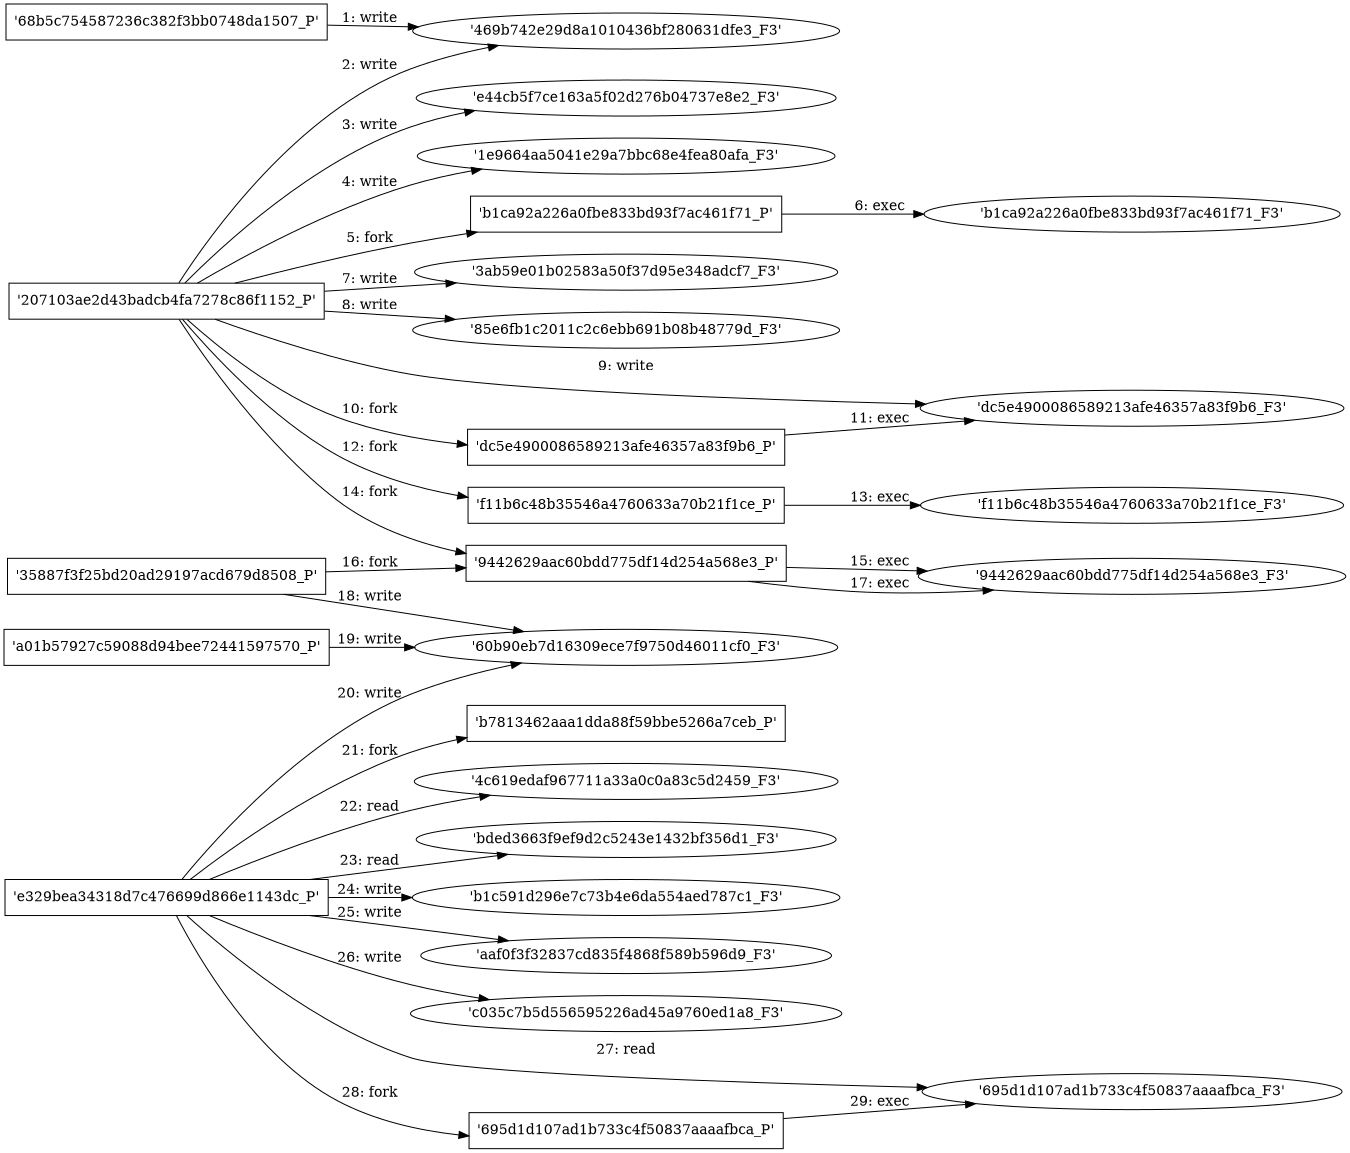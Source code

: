 digraph "D:\Learning\Paper\apt\基于CTI的攻击预警\Dataset\攻击图\ASGfromALLCTI\EyePyramid An Archaeological Journey.dot" {
rankdir="LR"
size="9"
fixedsize="false"
splines="true"
nodesep=0.3
ranksep=0
fontsize=10
overlap="scalexy"
engine= "neato"
	"'469b742e29d8a1010436bf280631dfe3_F3'" [node_type=file shape=ellipse]
	"'68b5c754587236c382f3bb0748da1507_P'" [node_type=Process shape=box]
	"'68b5c754587236c382f3bb0748da1507_P'" -> "'469b742e29d8a1010436bf280631dfe3_F3'" [label="1: write"]
	"'469b742e29d8a1010436bf280631dfe3_F3'" [node_type=file shape=ellipse]
	"'207103ae2d43badcb4fa7278c86f1152_P'" [node_type=Process shape=box]
	"'207103ae2d43badcb4fa7278c86f1152_P'" -> "'469b742e29d8a1010436bf280631dfe3_F3'" [label="2: write"]
	"'e44cb5f7ce163a5f02d276b04737e8e2_F3'" [node_type=file shape=ellipse]
	"'207103ae2d43badcb4fa7278c86f1152_P'" [node_type=Process shape=box]
	"'207103ae2d43badcb4fa7278c86f1152_P'" -> "'e44cb5f7ce163a5f02d276b04737e8e2_F3'" [label="3: write"]
	"'1e9664aa5041e29a7bbc68e4fea80afa_F3'" [node_type=file shape=ellipse]
	"'207103ae2d43badcb4fa7278c86f1152_P'" [node_type=Process shape=box]
	"'207103ae2d43badcb4fa7278c86f1152_P'" -> "'1e9664aa5041e29a7bbc68e4fea80afa_F3'" [label="4: write"]
	"'207103ae2d43badcb4fa7278c86f1152_P'" [node_type=Process shape=box]
	"'b1ca92a226a0fbe833bd93f7ac461f71_P'" [node_type=Process shape=box]
	"'207103ae2d43badcb4fa7278c86f1152_P'" -> "'b1ca92a226a0fbe833bd93f7ac461f71_P'" [label="5: fork"]
	"'b1ca92a226a0fbe833bd93f7ac461f71_P'" [node_type=Process shape=box]
	"'b1ca92a226a0fbe833bd93f7ac461f71_F3'" [node_type=File shape=ellipse]
	"'b1ca92a226a0fbe833bd93f7ac461f71_P'" -> "'b1ca92a226a0fbe833bd93f7ac461f71_F3'" [label="6: exec"]
	"'3ab59e01b02583a50f37d95e348adcf7_F3'" [node_type=file shape=ellipse]
	"'207103ae2d43badcb4fa7278c86f1152_P'" [node_type=Process shape=box]
	"'207103ae2d43badcb4fa7278c86f1152_P'" -> "'3ab59e01b02583a50f37d95e348adcf7_F3'" [label="7: write"]
	"'85e6fb1c2011c2c6ebb691b08b48779d_F3'" [node_type=file shape=ellipse]
	"'207103ae2d43badcb4fa7278c86f1152_P'" [node_type=Process shape=box]
	"'207103ae2d43badcb4fa7278c86f1152_P'" -> "'85e6fb1c2011c2c6ebb691b08b48779d_F3'" [label="8: write"]
	"'dc5e4900086589213afe46357a83f9b6_F3'" [node_type=file shape=ellipse]
	"'207103ae2d43badcb4fa7278c86f1152_P'" [node_type=Process shape=box]
	"'207103ae2d43badcb4fa7278c86f1152_P'" -> "'dc5e4900086589213afe46357a83f9b6_F3'" [label="9: write"]
	"'207103ae2d43badcb4fa7278c86f1152_P'" [node_type=Process shape=box]
	"'dc5e4900086589213afe46357a83f9b6_P'" [node_type=Process shape=box]
	"'207103ae2d43badcb4fa7278c86f1152_P'" -> "'dc5e4900086589213afe46357a83f9b6_P'" [label="10: fork"]
	"'dc5e4900086589213afe46357a83f9b6_P'" [node_type=Process shape=box]
	"'dc5e4900086589213afe46357a83f9b6_F3'" [node_type=File shape=ellipse]
	"'dc5e4900086589213afe46357a83f9b6_P'" -> "'dc5e4900086589213afe46357a83f9b6_F3'" [label="11: exec"]
	"'207103ae2d43badcb4fa7278c86f1152_P'" [node_type=Process shape=box]
	"'f11b6c48b35546a4760633a70b21f1ce_P'" [node_type=Process shape=box]
	"'207103ae2d43badcb4fa7278c86f1152_P'" -> "'f11b6c48b35546a4760633a70b21f1ce_P'" [label="12: fork"]
	"'f11b6c48b35546a4760633a70b21f1ce_P'" [node_type=Process shape=box]
	"'f11b6c48b35546a4760633a70b21f1ce_F3'" [node_type=File shape=ellipse]
	"'f11b6c48b35546a4760633a70b21f1ce_P'" -> "'f11b6c48b35546a4760633a70b21f1ce_F3'" [label="13: exec"]
	"'207103ae2d43badcb4fa7278c86f1152_P'" [node_type=Process shape=box]
	"'9442629aac60bdd775df14d254a568e3_P'" [node_type=Process shape=box]
	"'207103ae2d43badcb4fa7278c86f1152_P'" -> "'9442629aac60bdd775df14d254a568e3_P'" [label="14: fork"]
	"'9442629aac60bdd775df14d254a568e3_P'" [node_type=Process shape=box]
	"'9442629aac60bdd775df14d254a568e3_F3'" [node_type=File shape=ellipse]
	"'9442629aac60bdd775df14d254a568e3_P'" -> "'9442629aac60bdd775df14d254a568e3_F3'" [label="15: exec"]
	"'35887f3f25bd20ad29197acd679d8508_P'" [node_type=Process shape=box]
	"'9442629aac60bdd775df14d254a568e3_P'" [node_type=Process shape=box]
	"'35887f3f25bd20ad29197acd679d8508_P'" -> "'9442629aac60bdd775df14d254a568e3_P'" [label="16: fork"]
	"'9442629aac60bdd775df14d254a568e3_P'" [node_type=Process shape=box]
	"'9442629aac60bdd775df14d254a568e3_F3'" [node_type=File shape=ellipse]
	"'9442629aac60bdd775df14d254a568e3_P'" -> "'9442629aac60bdd775df14d254a568e3_F3'" [label="17: exec"]
	"'60b90eb7d16309ece7f9750d46011cf0_F3'" [node_type=file shape=ellipse]
	"'35887f3f25bd20ad29197acd679d8508_P'" [node_type=Process shape=box]
	"'35887f3f25bd20ad29197acd679d8508_P'" -> "'60b90eb7d16309ece7f9750d46011cf0_F3'" [label="18: write"]
	"'60b90eb7d16309ece7f9750d46011cf0_F3'" [node_type=file shape=ellipse]
	"'a01b57927c59088d94bee72441597570_P'" [node_type=Process shape=box]
	"'a01b57927c59088d94bee72441597570_P'" -> "'60b90eb7d16309ece7f9750d46011cf0_F3'" [label="19: write"]
	"'60b90eb7d16309ece7f9750d46011cf0_F3'" [node_type=file shape=ellipse]
	"'e329bea34318d7c476699d866e1143dc_P'" [node_type=Process shape=box]
	"'e329bea34318d7c476699d866e1143dc_P'" -> "'60b90eb7d16309ece7f9750d46011cf0_F3'" [label="20: write"]
	"'e329bea34318d7c476699d866e1143dc_P'" [node_type=Process shape=box]
	"'b7813462aaa1dda88f59bbe5266a7ceb_P'" [node_type=Process shape=box]
	"'e329bea34318d7c476699d866e1143dc_P'" -> "'b7813462aaa1dda88f59bbe5266a7ceb_P'" [label="21: fork"]
	"'4c619edaf967711a33a0c0a83c5d2459_F3'" [node_type=file shape=ellipse]
	"'e329bea34318d7c476699d866e1143dc_P'" [node_type=Process shape=box]
	"'e329bea34318d7c476699d866e1143dc_P'" -> "'4c619edaf967711a33a0c0a83c5d2459_F3'" [label="22: read"]
	"'bded3663f9ef9d2c5243e1432bf356d1_F3'" [node_type=file shape=ellipse]
	"'e329bea34318d7c476699d866e1143dc_P'" [node_type=Process shape=box]
	"'e329bea34318d7c476699d866e1143dc_P'" -> "'bded3663f9ef9d2c5243e1432bf356d1_F3'" [label="23: read"]
	"'b1c591d296e7c73b4e6da554aed787c1_F3'" [node_type=file shape=ellipse]
	"'e329bea34318d7c476699d866e1143dc_P'" [node_type=Process shape=box]
	"'e329bea34318d7c476699d866e1143dc_P'" -> "'b1c591d296e7c73b4e6da554aed787c1_F3'" [label="24: write"]
	"'aaf0f3f32837cd835f4868f589b596d9_F3'" [node_type=file shape=ellipse]
	"'e329bea34318d7c476699d866e1143dc_P'" [node_type=Process shape=box]
	"'e329bea34318d7c476699d866e1143dc_P'" -> "'aaf0f3f32837cd835f4868f589b596d9_F3'" [label="25: write"]
	"'c035c7b5d556595226ad45a9760ed1a8_F3'" [node_type=file shape=ellipse]
	"'e329bea34318d7c476699d866e1143dc_P'" [node_type=Process shape=box]
	"'e329bea34318d7c476699d866e1143dc_P'" -> "'c035c7b5d556595226ad45a9760ed1a8_F3'" [label="26: write"]
	"'695d1d107ad1b733c4f50837aaaafbca_F3'" [node_type=file shape=ellipse]
	"'e329bea34318d7c476699d866e1143dc_P'" [node_type=Process shape=box]
	"'e329bea34318d7c476699d866e1143dc_P'" -> "'695d1d107ad1b733c4f50837aaaafbca_F3'" [label="27: read"]
	"'e329bea34318d7c476699d866e1143dc_P'" [node_type=Process shape=box]
	"'695d1d107ad1b733c4f50837aaaafbca_P'" [node_type=Process shape=box]
	"'e329bea34318d7c476699d866e1143dc_P'" -> "'695d1d107ad1b733c4f50837aaaafbca_P'" [label="28: fork"]
	"'695d1d107ad1b733c4f50837aaaafbca_P'" [node_type=Process shape=box]
	"'695d1d107ad1b733c4f50837aaaafbca_F3'" [node_type=File shape=ellipse]
	"'695d1d107ad1b733c4f50837aaaafbca_P'" -> "'695d1d107ad1b733c4f50837aaaafbca_F3'" [label="29: exec"]
}
